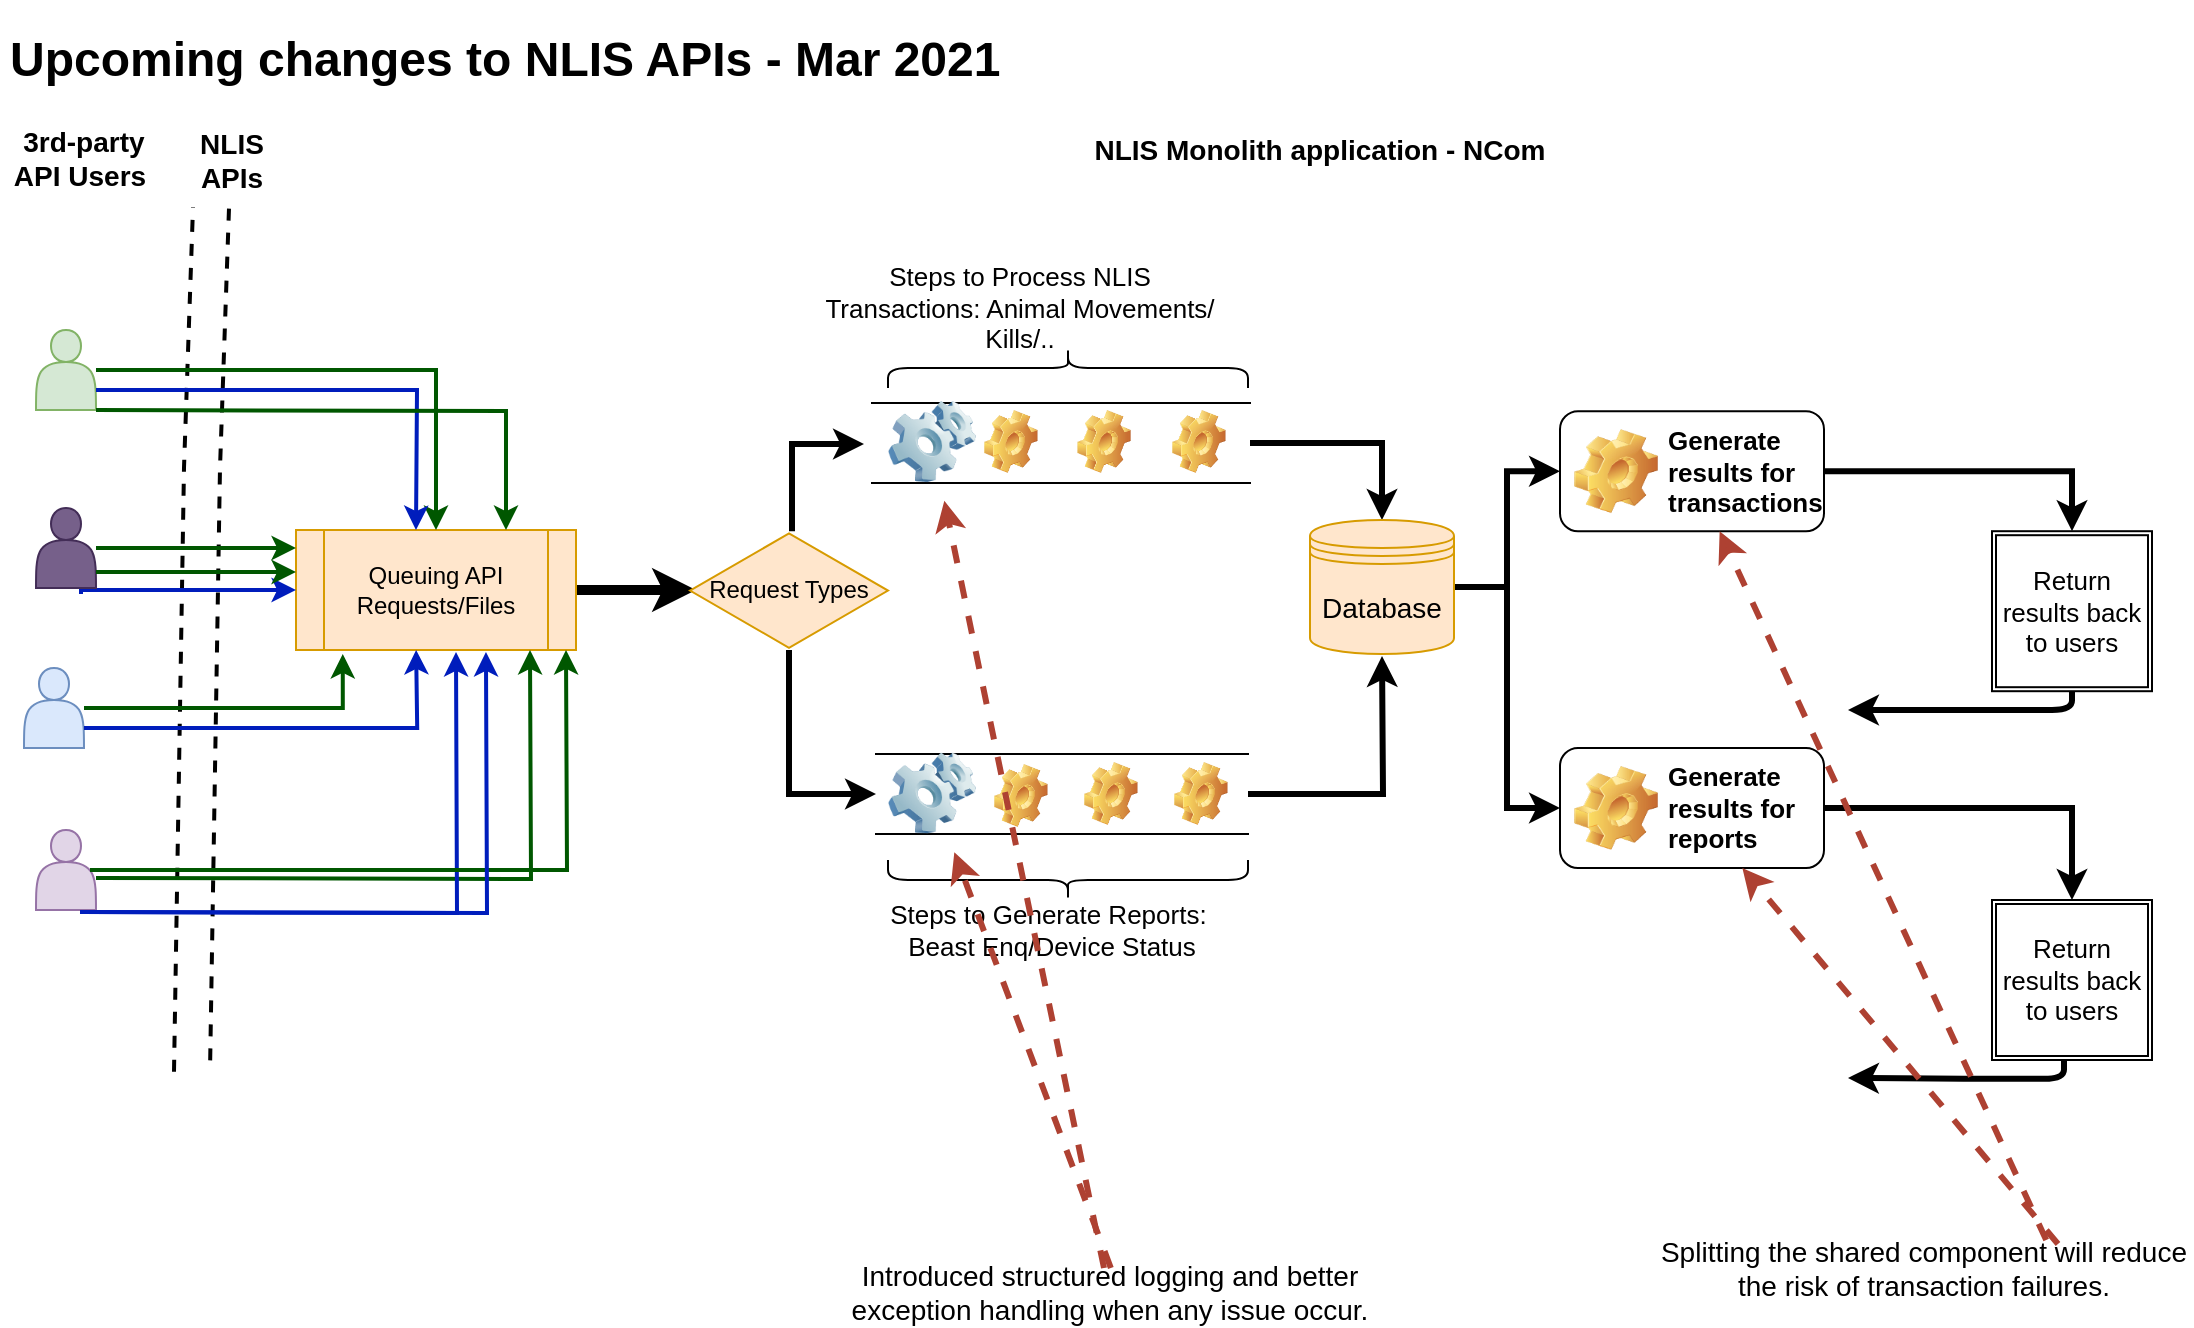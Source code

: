 <mxfile version="14.2.4" type="github"><diagram id="C5RBs43oDa-KdzZeNtuy" name="Page-1"><mxGraphModel dx="1356" dy="802" grid="1" gridSize="12" guides="1" tooltips="1" connect="1" arrows="1" fold="1" page="1" pageScale="1" pageWidth="827" pageHeight="1169" math="0" shadow="0"><root><mxCell id="WIyWlLk6GJQsqaUBKTNV-0"/><mxCell id="WIyWlLk6GJQsqaUBKTNV-1" parent="WIyWlLk6GJQsqaUBKTNV-0"/><mxCell id="2m7f8F7U0wRiKGoIFJkY-135" value="" style="shape=link;html=1;width=17;sketch=0;shadow=0;dashed=1;strokeWidth=2;" parent="WIyWlLk6GJQsqaUBKTNV-1" edge="1"><mxGeometry width="100" relative="1" as="geometry"><mxPoint x="141.5" y="142" as="sourcePoint"/><mxPoint x="131.997" y="574" as="targetPoint"/><Array as="points"><mxPoint x="137" y="272"/></Array></mxGeometry></mxCell><mxCell id="2m7f8F7U0wRiKGoIFJkY-136" value="" style="edgeStyle=orthogonalEdgeStyle;rounded=0;sketch=0;jumpSize=8;orthogonalLoop=1;jettySize=auto;html=1;shadow=0;strokeWidth=5;fillColor=#a20025;" parent="WIyWlLk6GJQsqaUBKTNV-1" source="2m7f8F7U0wRiKGoIFJkY-137" edge="1"><mxGeometry relative="1" as="geometry"><mxPoint x="384" y="333" as="targetPoint"/></mxGeometry></mxCell><mxCell id="2m7f8F7U0wRiKGoIFJkY-137" value="Queuing API Requests/Files" style="shape=process;whiteSpace=wrap;html=1;backgroundOutline=1;fillColor=#ffe6cc;strokeColor=#d79b00;" parent="WIyWlLk6GJQsqaUBKTNV-1" vertex="1"><mxGeometry x="184" y="303" width="140" height="60" as="geometry"/></mxCell><mxCell id="2m7f8F7U0wRiKGoIFJkY-138" value="NLIS APIs" style="text;html=1;strokeColor=none;fillColor=none;align=center;verticalAlign=middle;whiteSpace=wrap;rounded=0;fontSize=14;fontStyle=1" parent="WIyWlLk6GJQsqaUBKTNV-1" vertex="1"><mxGeometry x="132" y="98" width="40" height="40" as="geometry"/></mxCell><mxCell id="2m7f8F7U0wRiKGoIFJkY-139" style="edgeStyle=orthogonalEdgeStyle;rounded=0;sketch=0;orthogonalLoop=1;jettySize=auto;html=1;shadow=0;fillColor=#008a00;strokeColor=#005700;jumpSize=8;strokeWidth=2;" parent="WIyWlLk6GJQsqaUBKTNV-1" source="2m7f8F7U0wRiKGoIFJkY-140" target="2m7f8F7U0wRiKGoIFJkY-137" edge="1"><mxGeometry relative="1" as="geometry"/></mxCell><mxCell id="2m7f8F7U0wRiKGoIFJkY-140" value="" style="shape=actor;whiteSpace=wrap;html=1;fillColor=#d5e8d4;strokeColor=#82b366;" parent="WIyWlLk6GJQsqaUBKTNV-1" vertex="1"><mxGeometry x="54" y="203" width="30" height="40" as="geometry"/></mxCell><mxCell id="2m7f8F7U0wRiKGoIFJkY-141" value="" style="edgeStyle=orthogonalEdgeStyle;rounded=0;sketch=0;orthogonalLoop=1;jettySize=auto;html=1;shadow=0;exitX=0.75;exitY=0.25;exitDx=0;exitDy=0;exitPerimeter=0;strokeWidth=2;fillColor=#0050ef;strokeColor=#001DBC;" parent="WIyWlLk6GJQsqaUBKTNV-1" edge="1"><mxGeometry relative="1" as="geometry"><mxPoint x="76.5" y="335" as="sourcePoint"/><mxPoint x="184" y="333" as="targetPoint"/><Array as="points"><mxPoint x="77" y="333"/></Array></mxGeometry></mxCell><mxCell id="2m7f8F7U0wRiKGoIFJkY-142" value="" style="shape=actor;whiteSpace=wrap;html=1;fillColor=#76608a;strokeColor=#432D57;fontColor=#ffffff;" parent="WIyWlLk6GJQsqaUBKTNV-1" vertex="1"><mxGeometry x="54" y="292" width="30" height="40" as="geometry"/></mxCell><mxCell id="2m7f8F7U0wRiKGoIFJkY-143" value="&amp;nbsp;3rd-party API Users" style="text;html=1;strokeColor=none;fillColor=none;align=center;verticalAlign=middle;whiteSpace=wrap;rounded=0;fontSize=14;fontStyle=1" parent="WIyWlLk6GJQsqaUBKTNV-1" vertex="1"><mxGeometry x="36" y="92" width="80" height="50" as="geometry"/></mxCell><mxCell id="2m7f8F7U0wRiKGoIFJkY-144" style="edgeStyle=orthogonalEdgeStyle;rounded=0;sketch=0;orthogonalLoop=1;jettySize=auto;html=1;entryX=0.167;entryY=1.033;entryDx=0;entryDy=0;entryPerimeter=0;shadow=0;strokeWidth=2;fillColor=#008a00;strokeColor=#005700;" parent="WIyWlLk6GJQsqaUBKTNV-1" source="2m7f8F7U0wRiKGoIFJkY-145" target="2m7f8F7U0wRiKGoIFJkY-137" edge="1"><mxGeometry relative="1" as="geometry"/></mxCell><mxCell id="2m7f8F7U0wRiKGoIFJkY-145" value="" style="shape=actor;whiteSpace=wrap;html=1;fillColor=#dae8fc;strokeColor=#6c8ebf;" parent="WIyWlLk6GJQsqaUBKTNV-1" vertex="1"><mxGeometry x="48" y="372" width="30" height="40" as="geometry"/></mxCell><mxCell id="2m7f8F7U0wRiKGoIFJkY-146" style="edgeStyle=orthogonalEdgeStyle;rounded=0;sketch=0;orthogonalLoop=1;jettySize=auto;html=1;shadow=0;strokeWidth=2;fillColor=#008a00;strokeColor=#005700;" parent="WIyWlLk6GJQsqaUBKTNV-1" edge="1"><mxGeometry relative="1" as="geometry"><mxPoint x="84" y="477" as="sourcePoint"/><mxPoint x="301" y="363" as="targetPoint"/></mxGeometry></mxCell><mxCell id="2m7f8F7U0wRiKGoIFJkY-147" value="" style="shape=actor;whiteSpace=wrap;html=1;fillColor=#e1d5e7;strokeColor=#9673a6;" parent="WIyWlLk6GJQsqaUBKTNV-1" vertex="1"><mxGeometry x="54" y="453" width="30" height="40" as="geometry"/></mxCell><mxCell id="2m7f8F7U0wRiKGoIFJkY-148" style="edgeStyle=orthogonalEdgeStyle;rounded=0;sketch=0;orthogonalLoop=1;jettySize=auto;html=1;shadow=0;exitX=1;exitY=0.75;exitDx=0;exitDy=0;strokeWidth=2;fillColor=#0050ef;strokeColor=#001DBC;" parent="WIyWlLk6GJQsqaUBKTNV-1" source="2m7f8F7U0wRiKGoIFJkY-140" edge="1"><mxGeometry relative="1" as="geometry"><mxPoint x="54" y="263" as="sourcePoint"/><mxPoint x="244" y="303" as="targetPoint"/></mxGeometry></mxCell><mxCell id="2m7f8F7U0wRiKGoIFJkY-149" value="" style="edgeStyle=orthogonalEdgeStyle;rounded=0;sketch=0;orthogonalLoop=1;jettySize=auto;html=1;shadow=0;strokeWidth=2;fillColor=#008a00;strokeColor=#005700;" parent="WIyWlLk6GJQsqaUBKTNV-1" edge="1"><mxGeometry relative="1" as="geometry"><mxPoint x="84" y="312" as="sourcePoint"/><mxPoint x="184" y="312" as="targetPoint"/></mxGeometry></mxCell><mxCell id="2m7f8F7U0wRiKGoIFJkY-150" style="edgeStyle=orthogonalEdgeStyle;rounded=0;sketch=0;orthogonalLoop=1;jettySize=auto;html=1;entryX=0.167;entryY=1.033;entryDx=0;entryDy=0;entryPerimeter=0;shadow=0;exitX=1;exitY=0.75;exitDx=0;exitDy=0;strokeWidth=2;fillColor=#0050ef;strokeColor=#001DBC;" parent="WIyWlLk6GJQsqaUBKTNV-1" source="2m7f8F7U0wRiKGoIFJkY-145" edge="1"><mxGeometry relative="1" as="geometry"><mxPoint x="114" y="401.02" as="sourcePoint"/><mxPoint x="244.06" y="363" as="targetPoint"/></mxGeometry></mxCell><mxCell id="2m7f8F7U0wRiKGoIFJkY-151" style="edgeStyle=orthogonalEdgeStyle;rounded=0;sketch=0;orthogonalLoop=1;jettySize=auto;html=1;shadow=0;strokeWidth=2;fillColor=#0050ef;strokeColor=#001DBC;" parent="WIyWlLk6GJQsqaUBKTNV-1" edge="1"><mxGeometry relative="1" as="geometry"><mxPoint x="81" y="494" as="sourcePoint"/><mxPoint x="264" y="364" as="targetPoint"/></mxGeometry></mxCell><mxCell id="2m7f8F7U0wRiKGoIFJkY-152" value="" style="edgeStyle=orthogonalEdgeStyle;rounded=0;sketch=0;orthogonalLoop=1;jettySize=auto;html=1;shadow=0;strokeWidth=2;fillColor=#008a00;strokeColor=#005700;" parent="WIyWlLk6GJQsqaUBKTNV-1" edge="1"><mxGeometry relative="1" as="geometry"><mxPoint x="84" y="324" as="sourcePoint"/><mxPoint x="184" y="324" as="targetPoint"/></mxGeometry></mxCell><mxCell id="2m7f8F7U0wRiKGoIFJkY-153" style="edgeStyle=orthogonalEdgeStyle;rounded=0;sketch=0;orthogonalLoop=1;jettySize=auto;html=1;shadow=0;strokeWidth=2;fillColor=#008a00;strokeColor=#005700;exitX=0.9;exitY=0.5;exitDx=0;exitDy=0;exitPerimeter=0;" parent="WIyWlLk6GJQsqaUBKTNV-1" source="2m7f8F7U0wRiKGoIFJkY-147" edge="1"><mxGeometry relative="1" as="geometry"><mxPoint x="121.5" y="473" as="sourcePoint"/><mxPoint x="319" y="363" as="targetPoint"/></mxGeometry></mxCell><mxCell id="2m7f8F7U0wRiKGoIFJkY-154" style="edgeStyle=orthogonalEdgeStyle;rounded=0;sketch=0;orthogonalLoop=1;jettySize=auto;html=1;shadow=0;fillColor=#008a00;strokeColor=#005700;jumpSize=8;strokeWidth=2;entryX=0.75;entryY=0;entryDx=0;entryDy=0;" parent="WIyWlLk6GJQsqaUBKTNV-1" target="2m7f8F7U0wRiKGoIFJkY-137" edge="1"><mxGeometry relative="1" as="geometry"><mxPoint x="84" y="243" as="sourcePoint"/><mxPoint x="274" y="283" as="targetPoint"/></mxGeometry></mxCell><mxCell id="2m7f8F7U0wRiKGoIFJkY-155" style="edgeStyle=orthogonalEdgeStyle;rounded=0;sketch=0;orthogonalLoop=1;jettySize=auto;html=1;entryX=0.461;entryY=1;entryDx=0;entryDy=0;entryPerimeter=0;shadow=0;strokeWidth=2;fillColor=#0050ef;strokeColor=#001DBC;" parent="WIyWlLk6GJQsqaUBKTNV-1" edge="1"><mxGeometry relative="1" as="geometry"><mxPoint x="76" y="494" as="sourcePoint"/><mxPoint x="278.98" y="364" as="targetPoint"/></mxGeometry></mxCell><mxCell id="2m7f8F7U0wRiKGoIFJkY-156" style="edgeStyle=orthogonalEdgeStyle;rounded=0;sketch=0;jumpSize=8;orthogonalLoop=1;jettySize=auto;html=1;shadow=0;strokeWidth=3;" parent="WIyWlLk6GJQsqaUBKTNV-1" edge="1"><mxGeometry relative="1" as="geometry"><mxPoint x="432" y="303.6" as="sourcePoint"/><mxPoint x="468" y="260" as="targetPoint"/><Array as="points"><mxPoint x="432" y="260"/></Array></mxGeometry></mxCell><mxCell id="2m7f8F7U0wRiKGoIFJkY-157" style="edgeStyle=orthogonalEdgeStyle;rounded=0;sketch=0;jumpSize=8;orthogonalLoop=1;jettySize=auto;html=1;entryX=0;entryY=0.5;entryDx=0;entryDy=0;shadow=0;strokeColor=#000000;strokeWidth=3;fontSize=13;" parent="WIyWlLk6GJQsqaUBKTNV-1" source="2m7f8F7U0wRiKGoIFJkY-158" target="2m7f8F7U0wRiKGoIFJkY-167" edge="1"><mxGeometry relative="1" as="geometry"/></mxCell><mxCell id="2m7f8F7U0wRiKGoIFJkY-158" value="Request Types" style="html=1;whiteSpace=wrap;aspect=fixed;shape=isoRectangle;fillColor=#ffe6cc;strokeColor=#d79b00;" parent="WIyWlLk6GJQsqaUBKTNV-1" vertex="1"><mxGeometry x="381" y="303.6" width="99" height="59.4" as="geometry"/></mxCell><mxCell id="2m7f8F7U0wRiKGoIFJkY-159" value="" style="shape=curlyBracket;whiteSpace=wrap;html=1;rounded=1;fontSize=13;direction=south;" parent="WIyWlLk6GJQsqaUBKTNV-1" vertex="1"><mxGeometry x="480" y="212" width="180" height="20" as="geometry"/></mxCell><mxCell id="2m7f8F7U0wRiKGoIFJkY-160" value="Steps to Process NLIS Transactions: Animal Movements/ Kills/.." style="text;html=1;strokeColor=none;fillColor=none;align=center;verticalAlign=middle;whiteSpace=wrap;rounded=0;fontSize=13;" parent="WIyWlLk6GJQsqaUBKTNV-1" vertex="1"><mxGeometry x="444" y="182" width="204" height="20" as="geometry"/></mxCell><mxCell id="2m7f8F7U0wRiKGoIFJkY-161" value="" style="shape=image;html=1;verticalLabelPosition=bottom;verticalAlign=top;imageAspect=1;aspect=fixed;image=img/clipart/Gear_128x128.png" parent="WIyWlLk6GJQsqaUBKTNV-1" vertex="1"><mxGeometry x="528" y="243" width="26.85" height="31.5" as="geometry"/></mxCell><mxCell id="2m7f8F7U0wRiKGoIFJkY-162" value="" style="shape=image;html=1;verticalLabelPosition=bottom;verticalAlign=top;imageAspect=1;aspect=fixed;image=img/clipart/Gear_128x128.png" parent="WIyWlLk6GJQsqaUBKTNV-1" vertex="1"><mxGeometry x="574.57" y="243" width="26.85" height="31.5" as="geometry"/></mxCell><mxCell id="2m7f8F7U0wRiKGoIFJkY-163" value="" style="shape=image;html=1;verticalLabelPosition=bottom;verticalAlign=top;imageAspect=1;aspect=fixed;image=img/clipart/Gear_128x128.png" parent="WIyWlLk6GJQsqaUBKTNV-1" vertex="1"><mxGeometry x="622.0" y="243" width="26.85" height="31.5" as="geometry"/></mxCell><mxCell id="2m7f8F7U0wRiKGoIFJkY-164" style="edgeStyle=orthogonalEdgeStyle;rounded=0;sketch=0;jumpSize=8;orthogonalLoop=1;jettySize=auto;html=1;shadow=0;strokeColor=#000000;strokeWidth=3;fontSize=14;" parent="WIyWlLk6GJQsqaUBKTNV-1" source="2m7f8F7U0wRiKGoIFJkY-165" target="2m7f8F7U0wRiKGoIFJkY-180" edge="1"><mxGeometry relative="1" as="geometry"/></mxCell><mxCell id="2m7f8F7U0wRiKGoIFJkY-165" value="" style="shape=partialRectangle;whiteSpace=wrap;html=1;left=0;right=0;fillColor=none;fontSize=13;" parent="WIyWlLk6GJQsqaUBKTNV-1" vertex="1"><mxGeometry x="472" y="239.5" width="189" height="40" as="geometry"/></mxCell><mxCell id="2m7f8F7U0wRiKGoIFJkY-166" style="edgeStyle=orthogonalEdgeStyle;rounded=0;sketch=0;jumpSize=8;orthogonalLoop=1;jettySize=auto;html=1;entryX=0.5;entryY=1;entryDx=0;entryDy=0;shadow=0;strokeColor=#000000;strokeWidth=3;fontSize=14;exitX=1;exitY=0.5;exitDx=0;exitDy=0;" parent="WIyWlLk6GJQsqaUBKTNV-1" edge="1" source="2m7f8F7U0wRiKGoIFJkY-167"><mxGeometry relative="1" as="geometry"><mxPoint x="642" y="433.5" as="sourcePoint"/><mxPoint x="727" y="366" as="targetPoint"/></mxGeometry></mxCell><mxCell id="2m7f8F7U0wRiKGoIFJkY-167" value="" style="shape=partialRectangle;whiteSpace=wrap;html=1;left=0;right=0;fillColor=none;fontSize=13;" parent="WIyWlLk6GJQsqaUBKTNV-1" vertex="1"><mxGeometry x="474" y="415" width="186" height="40" as="geometry"/></mxCell><mxCell id="2m7f8F7U0wRiKGoIFJkY-168" value="" style="shape=image;html=1;verticalLabelPosition=bottom;verticalAlign=top;imageAspect=1;aspect=fixed;image=img/clipart/Gear_128x128.png" parent="WIyWlLk6GJQsqaUBKTNV-1" vertex="1"><mxGeometry x="533" y="420" width="26.85" height="31.5" as="geometry"/></mxCell><mxCell id="2m7f8F7U0wRiKGoIFJkY-169" value="" style="shape=image;html=1;verticalLabelPosition=bottom;verticalAlign=top;imageAspect=1;aspect=fixed;image=img/clipart/Gear_128x128.png" parent="WIyWlLk6GJQsqaUBKTNV-1" vertex="1"><mxGeometry x="578" y="419" width="26.85" height="31.5" as="geometry"/></mxCell><mxCell id="2m7f8F7U0wRiKGoIFJkY-170" value="" style="shape=image;html=1;verticalLabelPosition=bottom;verticalAlign=top;imageAspect=1;aspect=fixed;image=img/clipart/Gear_128x128.png" parent="WIyWlLk6GJQsqaUBKTNV-1" vertex="1"><mxGeometry x="623.0" y="419" width="26.85" height="31.5" as="geometry"/></mxCell><mxCell id="2m7f8F7U0wRiKGoIFJkY-171" value="" style="shape=curlyBracket;whiteSpace=wrap;html=1;rounded=1;fontSize=13;direction=north;" parent="WIyWlLk6GJQsqaUBKTNV-1" vertex="1"><mxGeometry x="480" y="468" width="180" height="20" as="geometry"/></mxCell><mxCell id="2m7f8F7U0wRiKGoIFJkY-172" value="Steps to Generate Reports:&amp;nbsp;&lt;br&gt;Beast Enq/Device Status" style="text;html=1;strokeColor=none;fillColor=none;align=center;verticalAlign=middle;whiteSpace=wrap;rounded=0;fontSize=13;" parent="WIyWlLk6GJQsqaUBKTNV-1" vertex="1"><mxGeometry x="472" y="493" width="180" height="20" as="geometry"/></mxCell><mxCell id="2m7f8F7U0wRiKGoIFJkY-173" style="edgeStyle=orthogonalEdgeStyle;rounded=0;sketch=0;jumpSize=8;orthogonalLoop=1;jettySize=auto;html=1;entryX=0.5;entryY=0;entryDx=0;entryDy=0;shadow=0;strokeColor=#000000;strokeWidth=3;fontSize=13;" parent="WIyWlLk6GJQsqaUBKTNV-1" source="2m7f8F7U0wRiKGoIFJkY-174" target="2m7f8F7U0wRiKGoIFJkY-175" edge="1"><mxGeometry relative="1" as="geometry"/></mxCell><mxCell id="2m7f8F7U0wRiKGoIFJkY-174" value="Generate results for transactions" style="label;whiteSpace=wrap;html=1;image=img/clipart/Gear_128x128.png;fontSize=13;" parent="WIyWlLk6GJQsqaUBKTNV-1" vertex="1"><mxGeometry x="816" y="243.6" width="132" height="60" as="geometry"/></mxCell><mxCell id="2m7f8F7U0wRiKGoIFJkY-175" value="Return results back to users" style="shape=ext;double=1;whiteSpace=wrap;html=1;aspect=fixed;fontSize=13;" parent="WIyWlLk6GJQsqaUBKTNV-1" vertex="1"><mxGeometry x="1032" y="303.6" width="80" height="80" as="geometry"/></mxCell><mxCell id="2m7f8F7U0wRiKGoIFJkY-176" value="" style="edgeStyle=segmentEdgeStyle;endArrow=classic;html=1;shadow=0;strokeColor=#000000;strokeWidth=3;fontSize=13;exitX=0.5;exitY=1;exitDx=0;exitDy=0;" parent="WIyWlLk6GJQsqaUBKTNV-1" source="2m7f8F7U0wRiKGoIFJkY-175" edge="1"><mxGeometry width="50" height="50" relative="1" as="geometry"><mxPoint x="1068" y="527" as="sourcePoint"/><mxPoint x="960" y="393" as="targetPoint"/><Array as="points"><mxPoint x="1072" y="393"/><mxPoint x="1032" y="393"/></Array></mxGeometry></mxCell><mxCell id="2m7f8F7U0wRiKGoIFJkY-178" value="NLIS Monolith application - NCom" style="text;html=1;strokeColor=none;fillColor=none;align=center;verticalAlign=middle;whiteSpace=wrap;rounded=0;fontSize=14;fontStyle=1" parent="WIyWlLk6GJQsqaUBKTNV-1" vertex="1"><mxGeometry x="576" y="93" width="240" height="40" as="geometry"/></mxCell><mxCell id="2m7f8F7U0wRiKGoIFJkY-179" value="" style="edgeStyle=orthogonalEdgeStyle;rounded=0;sketch=0;jumpSize=8;orthogonalLoop=1;jettySize=auto;html=1;shadow=0;strokeColor=#000000;strokeWidth=3;fontSize=14;" parent="WIyWlLk6GJQsqaUBKTNV-1" source="2m7f8F7U0wRiKGoIFJkY-180" target="2m7f8F7U0wRiKGoIFJkY-174" edge="1"><mxGeometry relative="1" as="geometry"/></mxCell><mxCell id="2m7f8F7U0wRiKGoIFJkY-182" style="edgeStyle=orthogonalEdgeStyle;rounded=0;sketch=0;jumpSize=8;orthogonalLoop=1;jettySize=auto;html=1;entryX=0;entryY=0.5;entryDx=0;entryDy=0;shadow=0;strokeColor=#000000;strokeWidth=3;fontSize=14;" parent="WIyWlLk6GJQsqaUBKTNV-1" source="2m7f8F7U0wRiKGoIFJkY-180" target="2m7f8F7U0wRiKGoIFJkY-181" edge="1"><mxGeometry relative="1" as="geometry"/></mxCell><mxCell id="2m7f8F7U0wRiKGoIFJkY-180" value="Database" style="shape=datastore;whiteSpace=wrap;html=1;fontSize=14;fillColor=#ffe6cc;strokeColor=#d79b00;" parent="WIyWlLk6GJQsqaUBKTNV-1" vertex="1"><mxGeometry x="691" y="298" width="72" height="67" as="geometry"/></mxCell><mxCell id="2m7f8F7U0wRiKGoIFJkY-184" style="edgeStyle=orthogonalEdgeStyle;rounded=0;sketch=0;jumpSize=8;orthogonalLoop=1;jettySize=auto;html=1;entryX=0.5;entryY=0;entryDx=0;entryDy=0;shadow=0;strokeColor=#000000;strokeWidth=3;fontSize=14;" parent="WIyWlLk6GJQsqaUBKTNV-1" source="2m7f8F7U0wRiKGoIFJkY-181" target="2m7f8F7U0wRiKGoIFJkY-183" edge="1"><mxGeometry relative="1" as="geometry"/></mxCell><mxCell id="2m7f8F7U0wRiKGoIFJkY-181" value="Generate results for reports" style="label;whiteSpace=wrap;html=1;image=img/clipart/Gear_128x128.png;fontSize=13;" parent="WIyWlLk6GJQsqaUBKTNV-1" vertex="1"><mxGeometry x="816" y="412" width="132" height="60" as="geometry"/></mxCell><mxCell id="2m7f8F7U0wRiKGoIFJkY-183" value="Return results back to users" style="shape=ext;double=1;whiteSpace=wrap;html=1;aspect=fixed;fontSize=13;" parent="WIyWlLk6GJQsqaUBKTNV-1" vertex="1"><mxGeometry x="1032" y="488" width="80" height="80" as="geometry"/></mxCell><mxCell id="2m7f8F7U0wRiKGoIFJkY-185" value="" style="edgeStyle=segmentEdgeStyle;endArrow=classic;html=1;shadow=0;strokeColor=#000000;strokeWidth=3;fontSize=13;exitX=0.5;exitY=1;exitDx=0;exitDy=0;" parent="WIyWlLk6GJQsqaUBKTNV-1" edge="1"><mxGeometry width="50" height="50" relative="1" as="geometry"><mxPoint x="1068" y="568" as="sourcePoint"/><mxPoint x="960" y="577" as="targetPoint"/><Array as="points"><mxPoint x="1068" y="577.4"/><mxPoint x="1028" y="577.4"/></Array></mxGeometry></mxCell><mxCell id="2m7f8F7U0wRiKGoIFJkY-188" value="" style="endArrow=classic;html=1;shadow=0;strokeColor=#ae4132;strokeWidth=3;fontSize=14;fillColor=#fad9d5;dashed=1;exitX=0.728;exitY=-0.083;exitDx=0;exitDy=0;exitPerimeter=0;" parent="WIyWlLk6GJQsqaUBKTNV-1" target="2m7f8F7U0wRiKGoIFJkY-174" edge="1" source="2m7f8F7U0wRiKGoIFJkY-190"><mxGeometry width="50" height="50" relative="1" as="geometry"><mxPoint x="660" y="828" as="sourcePoint"/><mxPoint x="746" y="1464" as="targetPoint"/></mxGeometry></mxCell><mxCell id="2m7f8F7U0wRiKGoIFJkY-189" value="" style="endArrow=classic;html=1;shadow=0;strokeColor=#ae4132;strokeWidth=3;fontSize=14;fillColor=#fad9d5;dashed=1;exitX=0.75;exitY=0;exitDx=0;exitDy=0;" parent="WIyWlLk6GJQsqaUBKTNV-1" target="2m7f8F7U0wRiKGoIFJkY-181" edge="1" source="2m7f8F7U0wRiKGoIFJkY-190"><mxGeometry width="50" height="50" relative="1" as="geometry"><mxPoint x="648" y="648" as="sourcePoint"/><mxPoint x="861.579" y="1194.6" as="targetPoint"/></mxGeometry></mxCell><mxCell id="2m7f8F7U0wRiKGoIFJkY-190" value="Splitting the shared component will reduce the risk of transaction failures.&lt;br&gt;" style="text;html=1;strokeColor=none;fillColor=none;align=center;verticalAlign=middle;whiteSpace=wrap;rounded=0;fontSize=14;" parent="WIyWlLk6GJQsqaUBKTNV-1" vertex="1"><mxGeometry x="864" y="660" width="268" height="24" as="geometry"/></mxCell><mxCell id="2m7f8F7U0wRiKGoIFJkY-192" value="&lt;h1&gt;Upcoming changes to NLIS APIs - Mar 2021&lt;/h1&gt;" style="text;html=1;strokeColor=none;fillColor=none;spacing=5;spacingTop=-20;whiteSpace=wrap;overflow=hidden;rounded=0;" parent="WIyWlLk6GJQsqaUBKTNV-1" vertex="1"><mxGeometry x="36" y="48" width="552" height="48" as="geometry"/></mxCell><mxCell id="-rLUQViIAmrECm2obC3M-3" value="" style="image;html=1;image=img/lib/clip_art/computers/Software_128x128.png;labelBackgroundColor=none;" vertex="1" parent="WIyWlLk6GJQsqaUBKTNV-1"><mxGeometry x="480" y="229.13" width="44" height="59.25" as="geometry"/></mxCell><mxCell id="-rLUQViIAmrECm2obC3M-4" value="" style="image;html=1;image=img/lib/clip_art/computers/Software_128x128.png;labelBackgroundColor=none;" vertex="1" parent="WIyWlLk6GJQsqaUBKTNV-1"><mxGeometry x="480" y="404.87" width="44" height="59.25" as="geometry"/></mxCell><mxCell id="-rLUQViIAmrECm2obC3M-5" value="" style="endArrow=classic;html=1;shadow=0;strokeColor=#ae4132;strokeWidth=3;fontSize=14;fillColor=#fad9d5;dashed=1;" edge="1" parent="WIyWlLk6GJQsqaUBKTNV-1" target="-rLUQViIAmrECm2obC3M-3"><mxGeometry width="50" height="50" relative="1" as="geometry"><mxPoint x="588" y="672" as="sourcePoint"/><mxPoint x="300" y="636" as="targetPoint"/></mxGeometry></mxCell><mxCell id="-rLUQViIAmrECm2obC3M-6" value="Introduced structured logging and better exception handling when any issue occur." style="text;html=1;strokeColor=none;fillColor=none;align=center;verticalAlign=middle;whiteSpace=wrap;rounded=0;fontSize=14;" vertex="1" parent="WIyWlLk6GJQsqaUBKTNV-1"><mxGeometry x="457.42" y="672" width="268" height="24" as="geometry"/></mxCell><mxCell id="-rLUQViIAmrECm2obC3M-7" value="" style="endArrow=classic;html=1;shadow=0;strokeColor=#ae4132;strokeWidth=3;fontSize=14;fillColor=#fad9d5;dashed=1;exitX=0.5;exitY=0;exitDx=0;exitDy=0;" edge="1" parent="WIyWlLk6GJQsqaUBKTNV-1" source="-rLUQViIAmrECm2obC3M-6" target="-rLUQViIAmrECm2obC3M-4"><mxGeometry width="50" height="50" relative="1" as="geometry"><mxPoint x="564" y="670" as="sourcePoint"/><mxPoint x="472.002" y="286.19" as="targetPoint"/></mxGeometry></mxCell></root></mxGraphModel></diagram></mxfile>